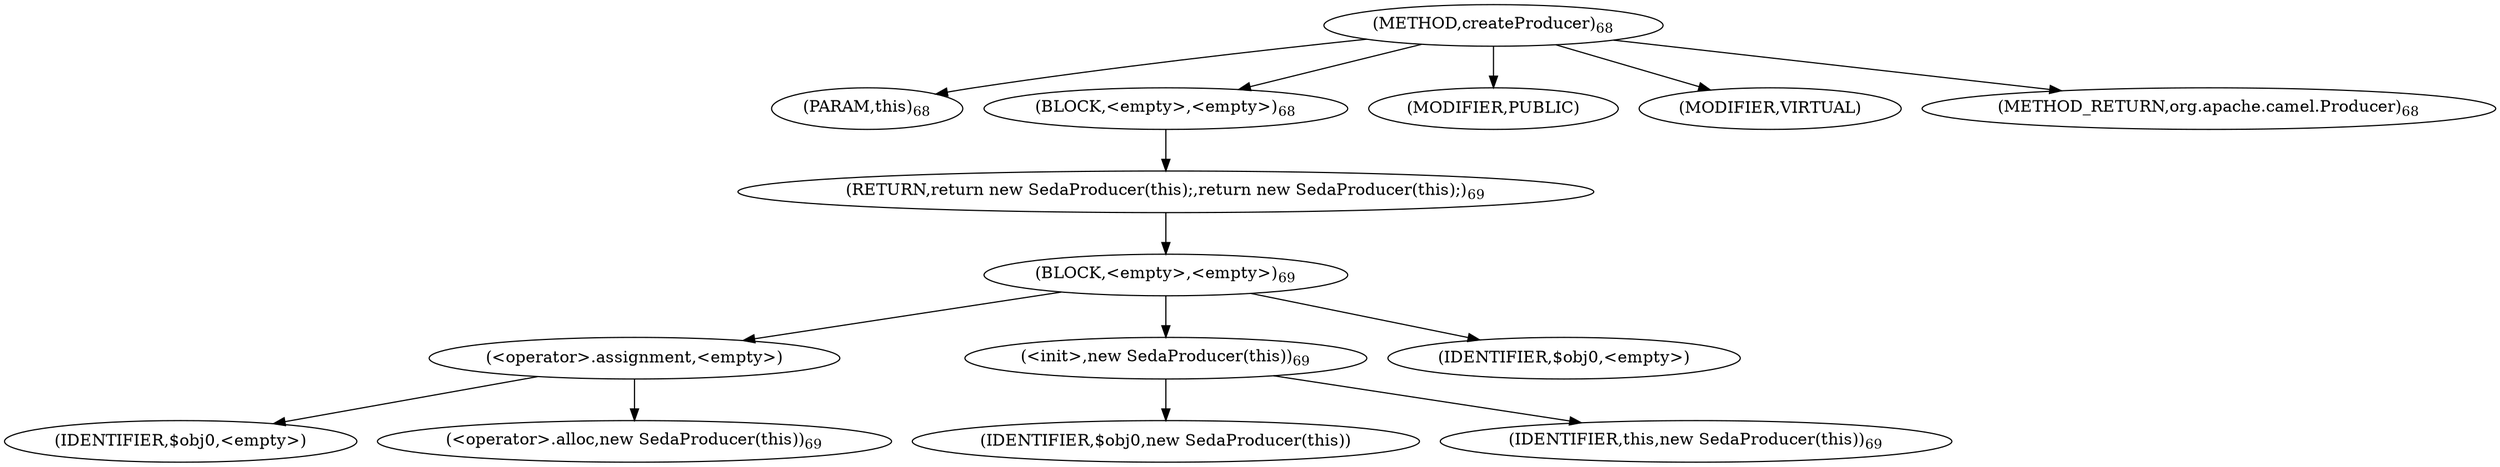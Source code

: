 digraph "createProducer" {  
"93" [label = <(METHOD,createProducer)<SUB>68</SUB>> ]
"14" [label = <(PARAM,this)<SUB>68</SUB>> ]
"94" [label = <(BLOCK,&lt;empty&gt;,&lt;empty&gt;)<SUB>68</SUB>> ]
"95" [label = <(RETURN,return new SedaProducer(this);,return new SedaProducer(this);)<SUB>69</SUB>> ]
"96" [label = <(BLOCK,&lt;empty&gt;,&lt;empty&gt;)<SUB>69</SUB>> ]
"97" [label = <(&lt;operator&gt;.assignment,&lt;empty&gt;)> ]
"98" [label = <(IDENTIFIER,$obj0,&lt;empty&gt;)> ]
"99" [label = <(&lt;operator&gt;.alloc,new SedaProducer(this))<SUB>69</SUB>> ]
"100" [label = <(&lt;init&gt;,new SedaProducer(this))<SUB>69</SUB>> ]
"101" [label = <(IDENTIFIER,$obj0,new SedaProducer(this))> ]
"13" [label = <(IDENTIFIER,this,new SedaProducer(this))<SUB>69</SUB>> ]
"102" [label = <(IDENTIFIER,$obj0,&lt;empty&gt;)> ]
"103" [label = <(MODIFIER,PUBLIC)> ]
"104" [label = <(MODIFIER,VIRTUAL)> ]
"105" [label = <(METHOD_RETURN,org.apache.camel.Producer)<SUB>68</SUB>> ]
  "93" -> "14" 
  "93" -> "94" 
  "93" -> "103" 
  "93" -> "104" 
  "93" -> "105" 
  "94" -> "95" 
  "95" -> "96" 
  "96" -> "97" 
  "96" -> "100" 
  "96" -> "102" 
  "97" -> "98" 
  "97" -> "99" 
  "100" -> "101" 
  "100" -> "13" 
}
